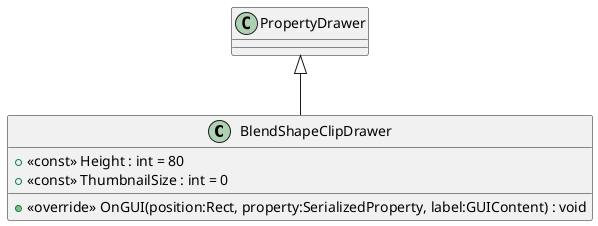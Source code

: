@startuml
class BlendShapeClipDrawer {
    + <<const>> Height : int = 80
    + <<const>> ThumbnailSize : int = 0
    + <<override>> OnGUI(position:Rect, property:SerializedProperty, label:GUIContent) : void
}
PropertyDrawer <|-- BlendShapeClipDrawer
@enduml
